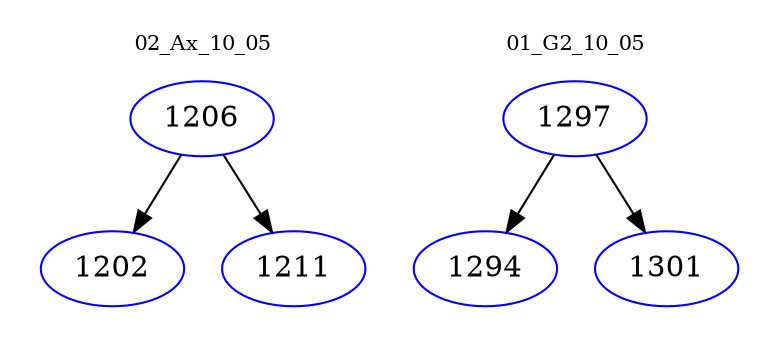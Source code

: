 digraph{
subgraph cluster_0 {
color = white
label = "02_Ax_10_05";
fontsize=10;
T0_1206 [label="1206", color="blue"]
T0_1206 -> T0_1202 [color="black"]
T0_1202 [label="1202", color="blue"]
T0_1206 -> T0_1211 [color="black"]
T0_1211 [label="1211", color="blue"]
}
subgraph cluster_1 {
color = white
label = "01_G2_10_05";
fontsize=10;
T1_1297 [label="1297", color="blue"]
T1_1297 -> T1_1294 [color="black"]
T1_1294 [label="1294", color="blue"]
T1_1297 -> T1_1301 [color="black"]
T1_1301 [label="1301", color="blue"]
}
}
